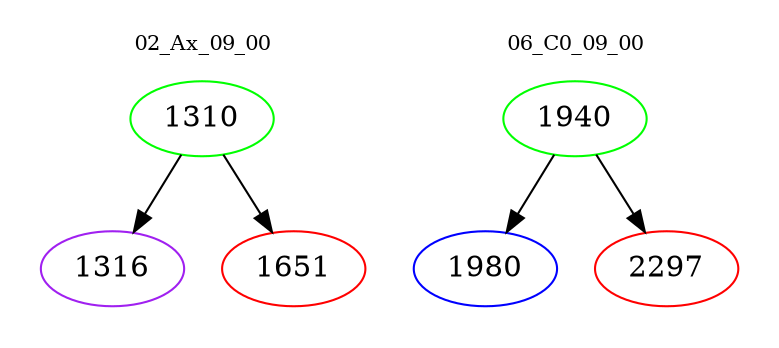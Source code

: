 digraph{
subgraph cluster_0 {
color = white
label = "02_Ax_09_00";
fontsize=10;
T0_1310 [label="1310", color="green"]
T0_1310 -> T0_1316 [color="black"]
T0_1316 [label="1316", color="purple"]
T0_1310 -> T0_1651 [color="black"]
T0_1651 [label="1651", color="red"]
}
subgraph cluster_1 {
color = white
label = "06_C0_09_00";
fontsize=10;
T1_1940 [label="1940", color="green"]
T1_1940 -> T1_1980 [color="black"]
T1_1980 [label="1980", color="blue"]
T1_1940 -> T1_2297 [color="black"]
T1_2297 [label="2297", color="red"]
}
}
